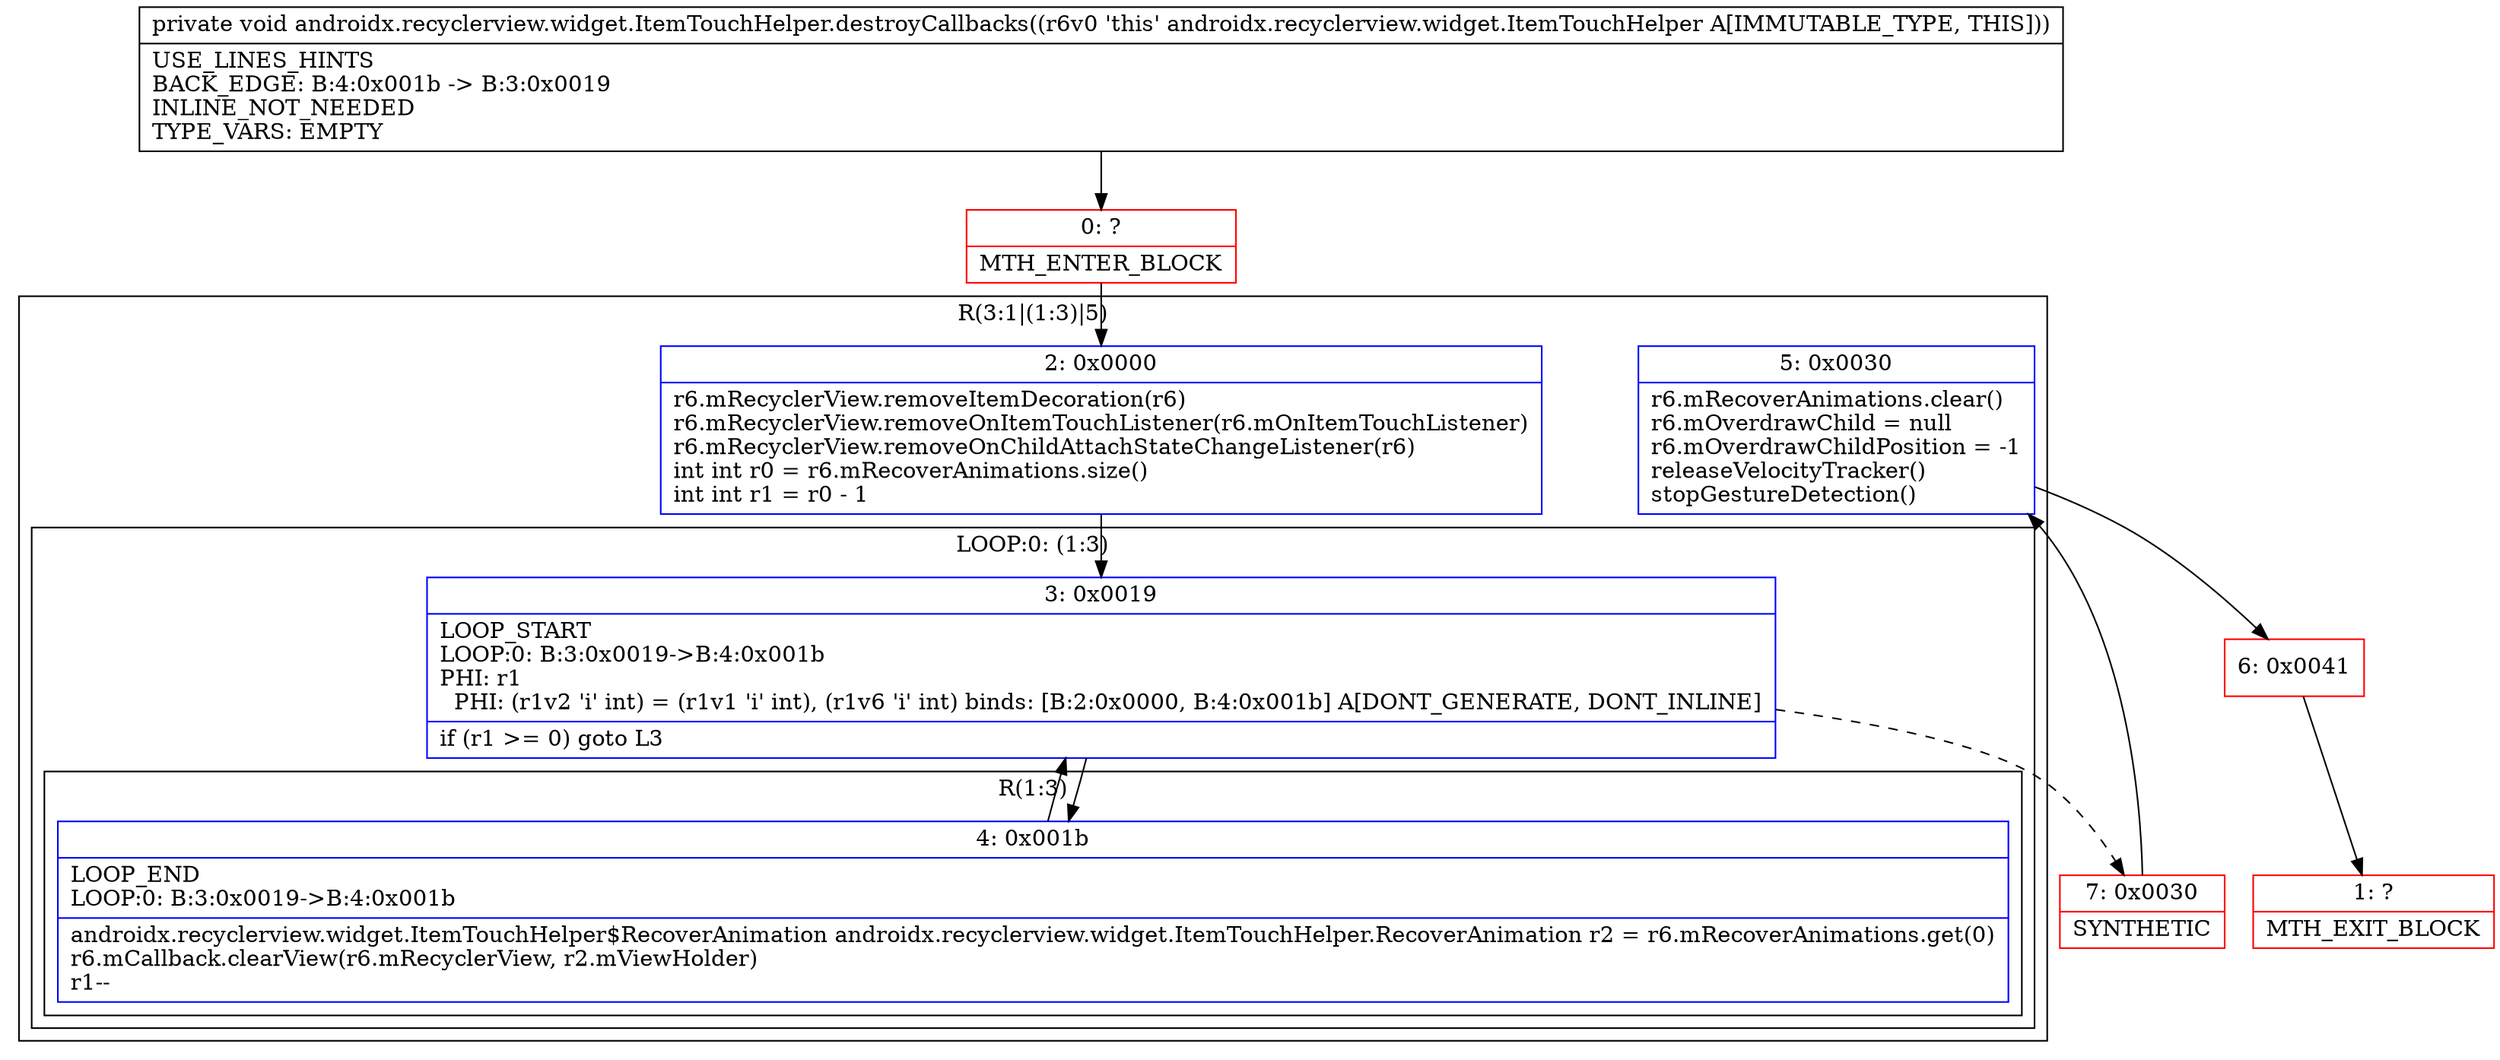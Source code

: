 digraph "CFG forandroidx.recyclerview.widget.ItemTouchHelper.destroyCallbacks()V" {
subgraph cluster_Region_738695034 {
label = "R(3:1|(1:3)|5)";
node [shape=record,color=blue];
Node_2 [shape=record,label="{2\:\ 0x0000|r6.mRecyclerView.removeItemDecoration(r6)\lr6.mRecyclerView.removeOnItemTouchListener(r6.mOnItemTouchListener)\lr6.mRecyclerView.removeOnChildAttachStateChangeListener(r6)\lint int r0 = r6.mRecoverAnimations.size()\lint int r1 = r0 \- 1\l}"];
subgraph cluster_LoopRegion_595651156 {
label = "LOOP:0: (1:3)";
node [shape=record,color=blue];
Node_3 [shape=record,label="{3\:\ 0x0019|LOOP_START\lLOOP:0: B:3:0x0019\-\>B:4:0x001b\lPHI: r1 \l  PHI: (r1v2 'i' int) = (r1v1 'i' int), (r1v6 'i' int) binds: [B:2:0x0000, B:4:0x001b] A[DONT_GENERATE, DONT_INLINE]\l|if (r1 \>= 0) goto L3\l}"];
subgraph cluster_Region_908481041 {
label = "R(1:3)";
node [shape=record,color=blue];
Node_4 [shape=record,label="{4\:\ 0x001b|LOOP_END\lLOOP:0: B:3:0x0019\-\>B:4:0x001b\l|androidx.recyclerview.widget.ItemTouchHelper$RecoverAnimation androidx.recyclerview.widget.ItemTouchHelper.RecoverAnimation r2 = r6.mRecoverAnimations.get(0)\lr6.mCallback.clearView(r6.mRecyclerView, r2.mViewHolder)\lr1\-\-\l}"];
}
}
Node_5 [shape=record,label="{5\:\ 0x0030|r6.mRecoverAnimations.clear()\lr6.mOverdrawChild = null\lr6.mOverdrawChildPosition = \-1\lreleaseVelocityTracker()\lstopGestureDetection()\l}"];
}
Node_0 [shape=record,color=red,label="{0\:\ ?|MTH_ENTER_BLOCK\l}"];
Node_7 [shape=record,color=red,label="{7\:\ 0x0030|SYNTHETIC\l}"];
Node_6 [shape=record,color=red,label="{6\:\ 0x0041}"];
Node_1 [shape=record,color=red,label="{1\:\ ?|MTH_EXIT_BLOCK\l}"];
MethodNode[shape=record,label="{private void androidx.recyclerview.widget.ItemTouchHelper.destroyCallbacks((r6v0 'this' androidx.recyclerview.widget.ItemTouchHelper A[IMMUTABLE_TYPE, THIS]))  | USE_LINES_HINTS\lBACK_EDGE: B:4:0x001b \-\> B:3:0x0019\lINLINE_NOT_NEEDED\lTYPE_VARS: EMPTY\l}"];
MethodNode -> Node_0;Node_2 -> Node_3;
Node_3 -> Node_4;
Node_3 -> Node_7[style=dashed];
Node_4 -> Node_3;
Node_5 -> Node_6;
Node_0 -> Node_2;
Node_7 -> Node_5;
Node_6 -> Node_1;
}

